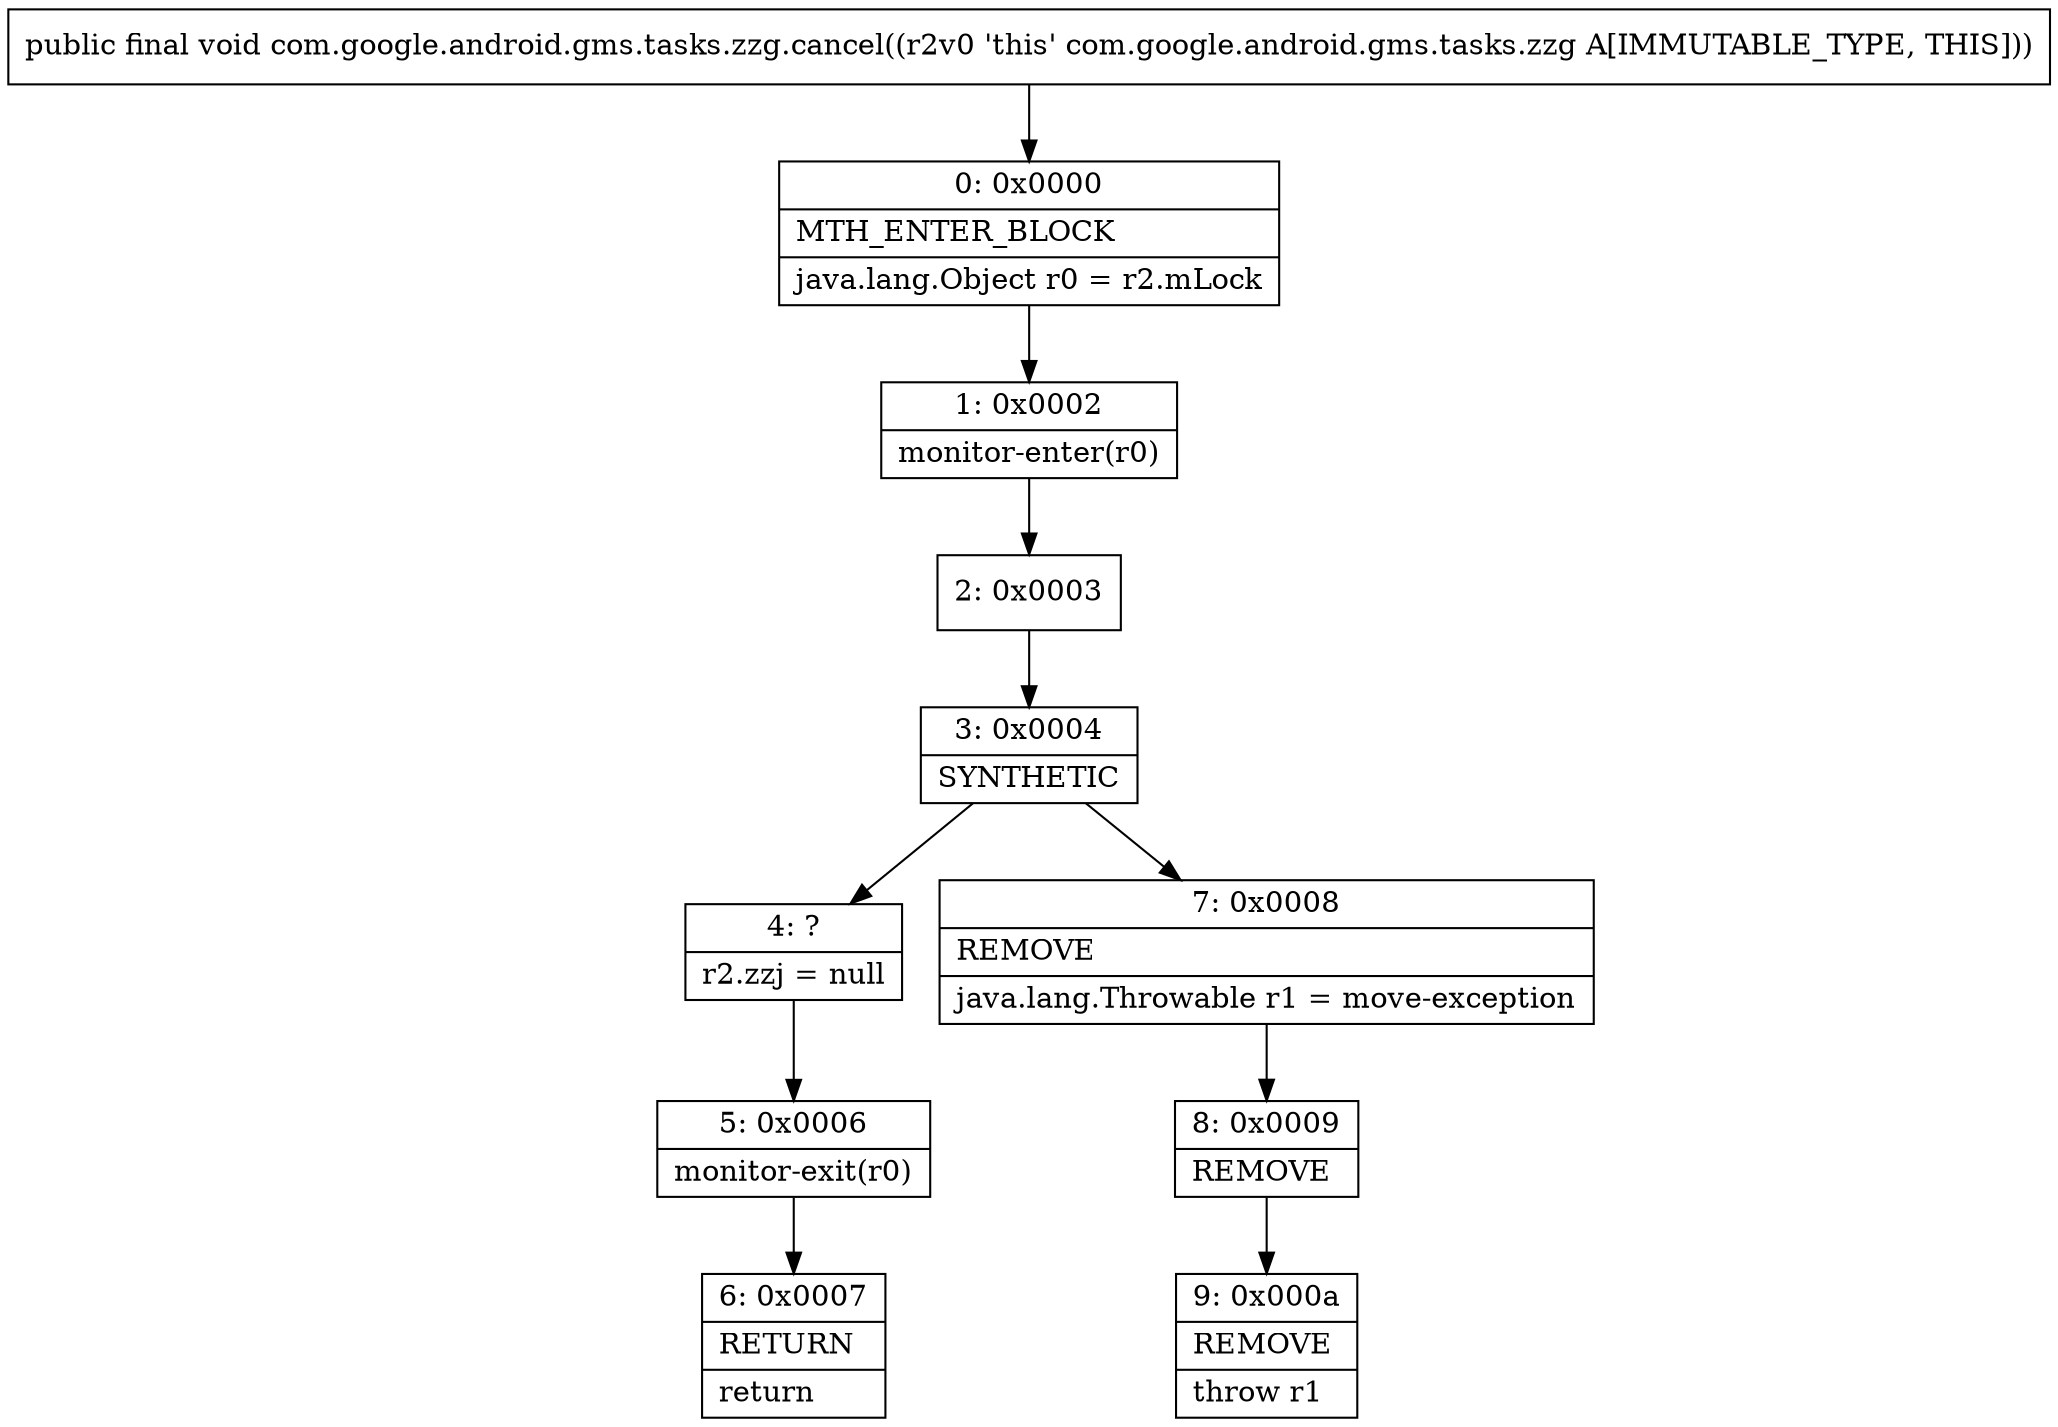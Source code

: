 digraph "CFG forcom.google.android.gms.tasks.zzg.cancel()V" {
Node_0 [shape=record,label="{0\:\ 0x0000|MTH_ENTER_BLOCK\l|java.lang.Object r0 = r2.mLock\l}"];
Node_1 [shape=record,label="{1\:\ 0x0002|monitor\-enter(r0)\l}"];
Node_2 [shape=record,label="{2\:\ 0x0003}"];
Node_3 [shape=record,label="{3\:\ 0x0004|SYNTHETIC\l}"];
Node_4 [shape=record,label="{4\:\ ?|r2.zzj = null\l}"];
Node_5 [shape=record,label="{5\:\ 0x0006|monitor\-exit(r0)\l}"];
Node_6 [shape=record,label="{6\:\ 0x0007|RETURN\l|return\l}"];
Node_7 [shape=record,label="{7\:\ 0x0008|REMOVE\l|java.lang.Throwable r1 = move\-exception\l}"];
Node_8 [shape=record,label="{8\:\ 0x0009|REMOVE\l}"];
Node_9 [shape=record,label="{9\:\ 0x000a|REMOVE\l|throw r1\l}"];
MethodNode[shape=record,label="{public final void com.google.android.gms.tasks.zzg.cancel((r2v0 'this' com.google.android.gms.tasks.zzg A[IMMUTABLE_TYPE, THIS])) }"];
MethodNode -> Node_0;
Node_0 -> Node_1;
Node_1 -> Node_2;
Node_2 -> Node_3;
Node_3 -> Node_4;
Node_3 -> Node_7;
Node_4 -> Node_5;
Node_5 -> Node_6;
Node_7 -> Node_8;
Node_8 -> Node_9;
}


